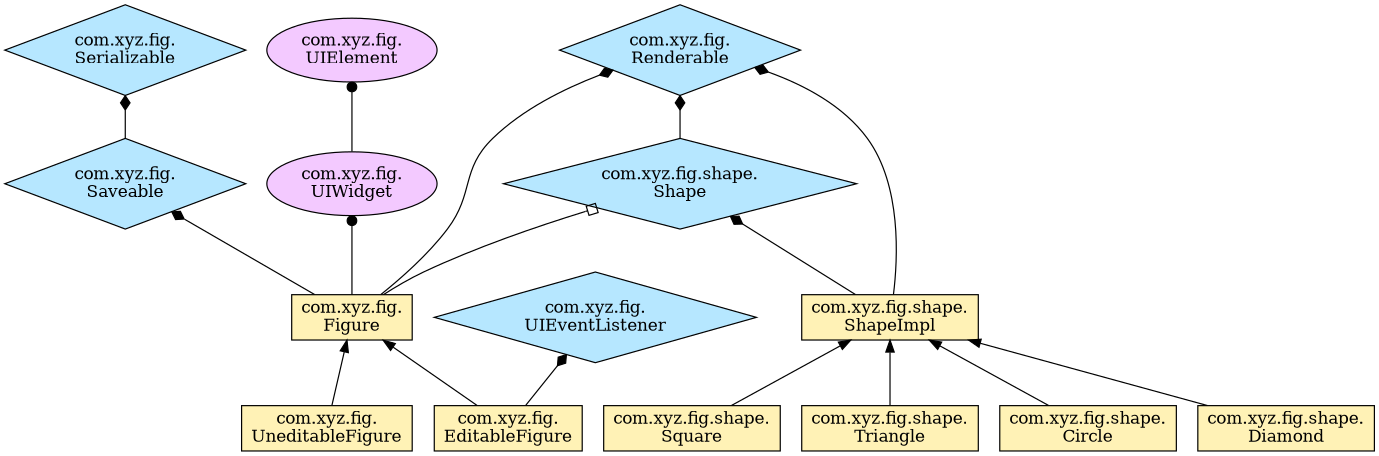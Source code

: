 digraph {
size="9.2,8.0";
layout=dot;
rankdir="BT";
overlap=false;
splines=true;
pack=true;

node[shape=box,style=filled,fillcolor="#fff2b6"];
  "com.xyz.fig.shape.\nShapeImpl"
  "com.xyz.fig.\nFigure"
  "com.xyz.fig.shape.\nSquare"
  "com.xyz.fig.shape.\nTriangle"
  "com.xyz.fig.shape.\nCircle"
  "com.xyz.fig.\nEditableFigure"
  "com.xyz.fig.\nUneditableFigure"
  "com.xyz.fig.shape.\nDiamond"

node[shape=diamond,style=filled,fillcolor="#b6e7ff"];
  "com.xyz.fig.\nRenderable"
  "com.xyz.fig.\nSerializable"
  "com.xyz.fig.\nSaveable"
  "com.xyz.fig.shape.\nShape"
  "com.xyz.fig.\nUIEventListener"

node[shape=oval,style=filled,fillcolor="#f3c9ff"];
  "com.xyz.fig.\nUIWidget"
  "com.xyz.fig.\nUIElement"

  "com.xyz.fig.shape.\nShapeImpl" -> "com.xyz.fig.shape.\nShape" [arrowhead=diamond]
  "com.xyz.fig.shape.\nShapeImpl" -> "com.xyz.fig.\nRenderable" [arrowhead=diamond]
  "com.xyz.fig.\nFigure" -> "com.xyz.fig.\nRenderable" [arrowhead=diamond]
  "com.xyz.fig.\nFigure" -> "com.xyz.fig.\nSaveable" [arrowhead=diamond]
  "com.xyz.fig.\nFigure" -> "com.xyz.fig.shape.\nShape" [arrowhead=obox]
  "com.xyz.fig.shape.\nSquare" -> "com.xyz.fig.shape.\nShapeImpl"
  "com.xyz.fig.shape.\nTriangle" -> "com.xyz.fig.shape.\nShapeImpl"
  "com.xyz.fig.shape.\nCircle" -> "com.xyz.fig.shape.\nShapeImpl"
  "com.xyz.fig.\nEditableFigure" -> "com.xyz.fig.\nFigure"
  "com.xyz.fig.\nEditableFigure" -> "com.xyz.fig.\nUIEventListener" [arrowhead=diamond]
  "com.xyz.fig.\nUneditableFigure" -> "com.xyz.fig.\nFigure"
  "com.xyz.fig.shape.\nDiamond" -> "com.xyz.fig.shape.\nShapeImpl"
  "com.xyz.fig.\nSaveable" -> "com.xyz.fig.\nSerializable" [arrowhead=diamond]
  "com.xyz.fig.shape.\nShape" -> "com.xyz.fig.\nRenderable" [arrowhead=diamond]
  "com.xyz.fig.\nUIWidget" -> "com.xyz.fig.\nUIElement" [arrowhead=dot]
  "com.xyz.fig.\nFigure" -> "com.xyz.fig.\nUIWidget" [arrowhead=dot]
}
